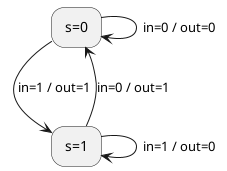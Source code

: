 @startuml
hide empty description

state "s=0" as s0
state "s=1" as s1

s0 --> s0 : in=0 / out=0
s0 --> s1 : in=1 / out=1
s1 --> s1 : in=1 / out=0
s1 --> s0 : in=0 / out=1

@enduml
